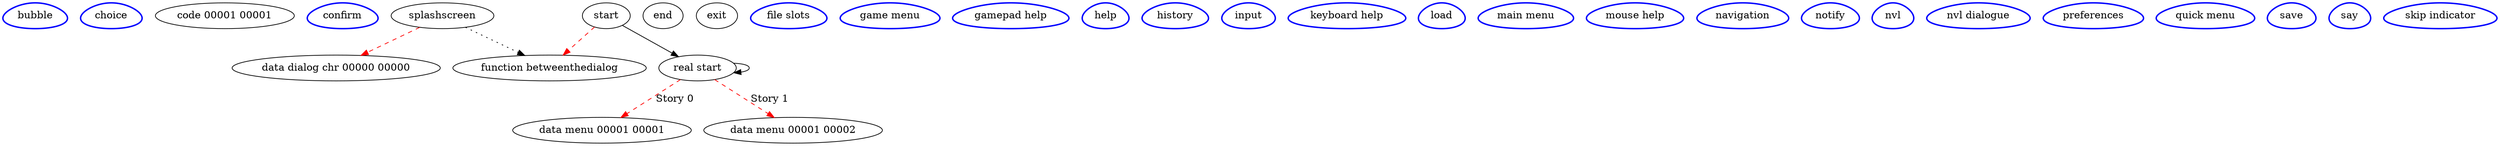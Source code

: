 digraph  {
	
	n24[color="blue",label="bubble",shape="egg",style="bold"];
	n3[color="blue",label="choice",shape="egg",style="bold"];
	n1[label="code 00001 00001"];
	n20[color="blue",label="confirm",shape="egg",style="bold"];
	n2[label="data dialog chr 00000 00000"];
	n29[label="data menu 00001 00001"];
	n30[label="data menu 00001 00002"];
	n31[label="end"];
	n32[label="exit"];
	n13[color="blue",label="file slots",shape="egg",style="bold"];
	n26[label="function betweenthedialog"];
	n10[color="blue",label="game menu",shape="egg",style="bold"];
	n19[color="blue",label="gamepad help",shape="egg",style="bold"];
	n16[color="blue",label="help",shape="egg",style="bold"];
	n15[color="blue",label="history",shape="egg",style="bold"];
	n6[color="blue",label="input",shape="egg",style="bold"];
	n17[color="blue",label="keyboard help",shape="egg",style="bold"];
	n12[color="blue",label="load",shape="egg",style="bold"];
	n9[color="blue",label="main menu",shape="egg",style="bold"];
	n18[color="blue",label="mouse help",shape="egg",style="bold"];
	n8[color="blue",label="navigation",shape="egg",style="bold"];
	n21[color="blue",label="notify",shape="egg",style="bold"];
	n22[color="blue",label="nvl",shape="egg",style="bold"];
	n23[color="blue",label="nvl dialogue",shape="egg",style="bold"];
	n14[color="blue",label="preferences",shape="egg",style="bold"];
	n7[color="blue",label="quick menu",shape="egg",style="bold"];
	n28[label="real start"];
	n11[color="blue",label="save",shape="egg",style="bold"];
	n5[color="blue",label="say",shape="egg",style="bold"];
	n4[color="blue",label="skip indicator",shape="egg",style="bold"];
	n25[label="splashscreen"];
	n27[label="start"];
	n28->n29[color="red",label="Story 0",style="dashed"];
	n28->n30[color="red",label="Story 1",style="dashed"];
	n28->n28;
	n25->n2[color="red",style="dashed"];
	n25->n26[style="dotted"];
	n27->n26[color="red",style="dashed"];
	n27->n28;
	
}
